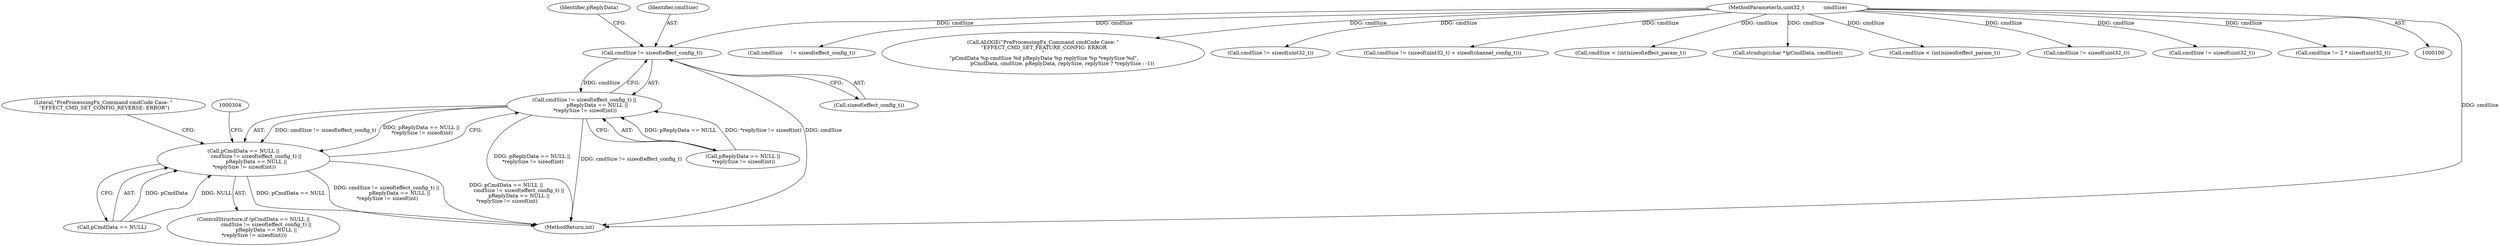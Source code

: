 digraph "0_Android_aeea52da00d210587fb3ed895de3d5f2e0264c88_9@API" {
"1000282" [label="(Call,cmdSize != sizeof(effect_config_t))"];
"1000103" [label="(MethodParameterIn,uint32_t            cmdSize)"];
"1000281" [label="(Call,cmdSize != sizeof(effect_config_t) ||\n                pReplyData == NULL ||\n *replySize != sizeof(int))"];
"1000277" [label="(Call,pCmdData == NULL ||\n                cmdSize != sizeof(effect_config_t) ||\n                pReplyData == NULL ||\n *replySize != sizeof(int))"];
"1000166" [label="(Call,cmdSize     != sizeof(effect_config_t))"];
"1001159" [label="(Call,ALOGE(\"PreProcessingFx_Command cmdCode Case: \"\n \"EFFECT_CMD_SET_FEATURE_CONFIG: ERROR\n\"\n \"pCmdData %p cmdSize %d pReplyData %p replySize %p *replySize %d\",\n                        pCmdData, cmdSize, pReplyData, replySize, replySize ? *replySize : -1))"];
"1000103" [label="(MethodParameterIn,uint32_t            cmdSize)"];
"1000288" [label="(Identifier,pReplyData)"];
"1001034" [label="(Call,cmdSize != sizeof(uint32_t))"];
"1000277" [label="(Call,pCmdData == NULL ||\n                cmdSize != sizeof(effect_config_t) ||\n                pReplyData == NULL ||\n *replySize != sizeof(int))"];
"1001138" [label="(Call,cmdSize != (sizeof(uint32_t) + sizeof(channel_config_t)))"];
"1000286" [label="(Call,pReplyData == NULL ||\n *replySize != sizeof(int))"];
"1000297" [label="(Literal,\"PreProcessingFx_Command cmdCode Case: \"\n \"EFFECT_CMD_SET_CONFIG_REVERSE: ERROR\")"];
"1000281" [label="(Call,cmdSize != sizeof(effect_config_t) ||\n                pReplyData == NULL ||\n *replySize != sizeof(int))"];
"1000367" [label="(Call,cmdSize < (int)sizeof(effect_param_t))"];
"1000283" [label="(Identifier,cmdSize)"];
"1000750" [label="(Call,strndup((char *)pCmdData, cmdSize))"];
"1000471" [label="(Call,cmdSize < (int)sizeof(effect_param_t))"];
"1000282" [label="(Call,cmdSize != sizeof(effect_config_t))"];
"1000278" [label="(Call,pCmdData == NULL)"];
"1001295" [label="(MethodReturn,int)"];
"1000632" [label="(Call,cmdSize != sizeof(uint32_t))"];
"1000284" [label="(Call,sizeof(effect_config_t))"];
"1000597" [label="(Call,cmdSize != sizeof(uint32_t))"];
"1000276" [label="(ControlStructure,if (pCmdData == NULL ||\n                cmdSize != sizeof(effect_config_t) ||\n                pReplyData == NULL ||\n *replySize != sizeof(int)))"];
"1000856" [label="(Call,cmdSize != 2 * sizeof(uint32_t))"];
"1000282" -> "1000281"  [label="AST: "];
"1000282" -> "1000284"  [label="CFG: "];
"1000283" -> "1000282"  [label="AST: "];
"1000284" -> "1000282"  [label="AST: "];
"1000288" -> "1000282"  [label="CFG: "];
"1000281" -> "1000282"  [label="CFG: "];
"1000282" -> "1001295"  [label="DDG: cmdSize"];
"1000282" -> "1000281"  [label="DDG: cmdSize"];
"1000103" -> "1000282"  [label="DDG: cmdSize"];
"1000103" -> "1000100"  [label="AST: "];
"1000103" -> "1001295"  [label="DDG: cmdSize"];
"1000103" -> "1000166"  [label="DDG: cmdSize"];
"1000103" -> "1000367"  [label="DDG: cmdSize"];
"1000103" -> "1000471"  [label="DDG: cmdSize"];
"1000103" -> "1000597"  [label="DDG: cmdSize"];
"1000103" -> "1000632"  [label="DDG: cmdSize"];
"1000103" -> "1000750"  [label="DDG: cmdSize"];
"1000103" -> "1000856"  [label="DDG: cmdSize"];
"1000103" -> "1001034"  [label="DDG: cmdSize"];
"1000103" -> "1001138"  [label="DDG: cmdSize"];
"1000103" -> "1001159"  [label="DDG: cmdSize"];
"1000281" -> "1000277"  [label="AST: "];
"1000281" -> "1000286"  [label="CFG: "];
"1000286" -> "1000281"  [label="AST: "];
"1000277" -> "1000281"  [label="CFG: "];
"1000281" -> "1001295"  [label="DDG: pReplyData == NULL ||\n *replySize != sizeof(int)"];
"1000281" -> "1001295"  [label="DDG: cmdSize != sizeof(effect_config_t)"];
"1000281" -> "1000277"  [label="DDG: cmdSize != sizeof(effect_config_t)"];
"1000281" -> "1000277"  [label="DDG: pReplyData == NULL ||\n *replySize != sizeof(int)"];
"1000286" -> "1000281"  [label="DDG: pReplyData == NULL"];
"1000286" -> "1000281"  [label="DDG: *replySize != sizeof(int)"];
"1000277" -> "1000276"  [label="AST: "];
"1000277" -> "1000278"  [label="CFG: "];
"1000278" -> "1000277"  [label="AST: "];
"1000297" -> "1000277"  [label="CFG: "];
"1000304" -> "1000277"  [label="CFG: "];
"1000277" -> "1001295"  [label="DDG: pCmdData == NULL"];
"1000277" -> "1001295"  [label="DDG: cmdSize != sizeof(effect_config_t) ||\n                pReplyData == NULL ||\n *replySize != sizeof(int)"];
"1000277" -> "1001295"  [label="DDG: pCmdData == NULL ||\n                cmdSize != sizeof(effect_config_t) ||\n                pReplyData == NULL ||\n *replySize != sizeof(int)"];
"1000278" -> "1000277"  [label="DDG: pCmdData"];
"1000278" -> "1000277"  [label="DDG: NULL"];
}
